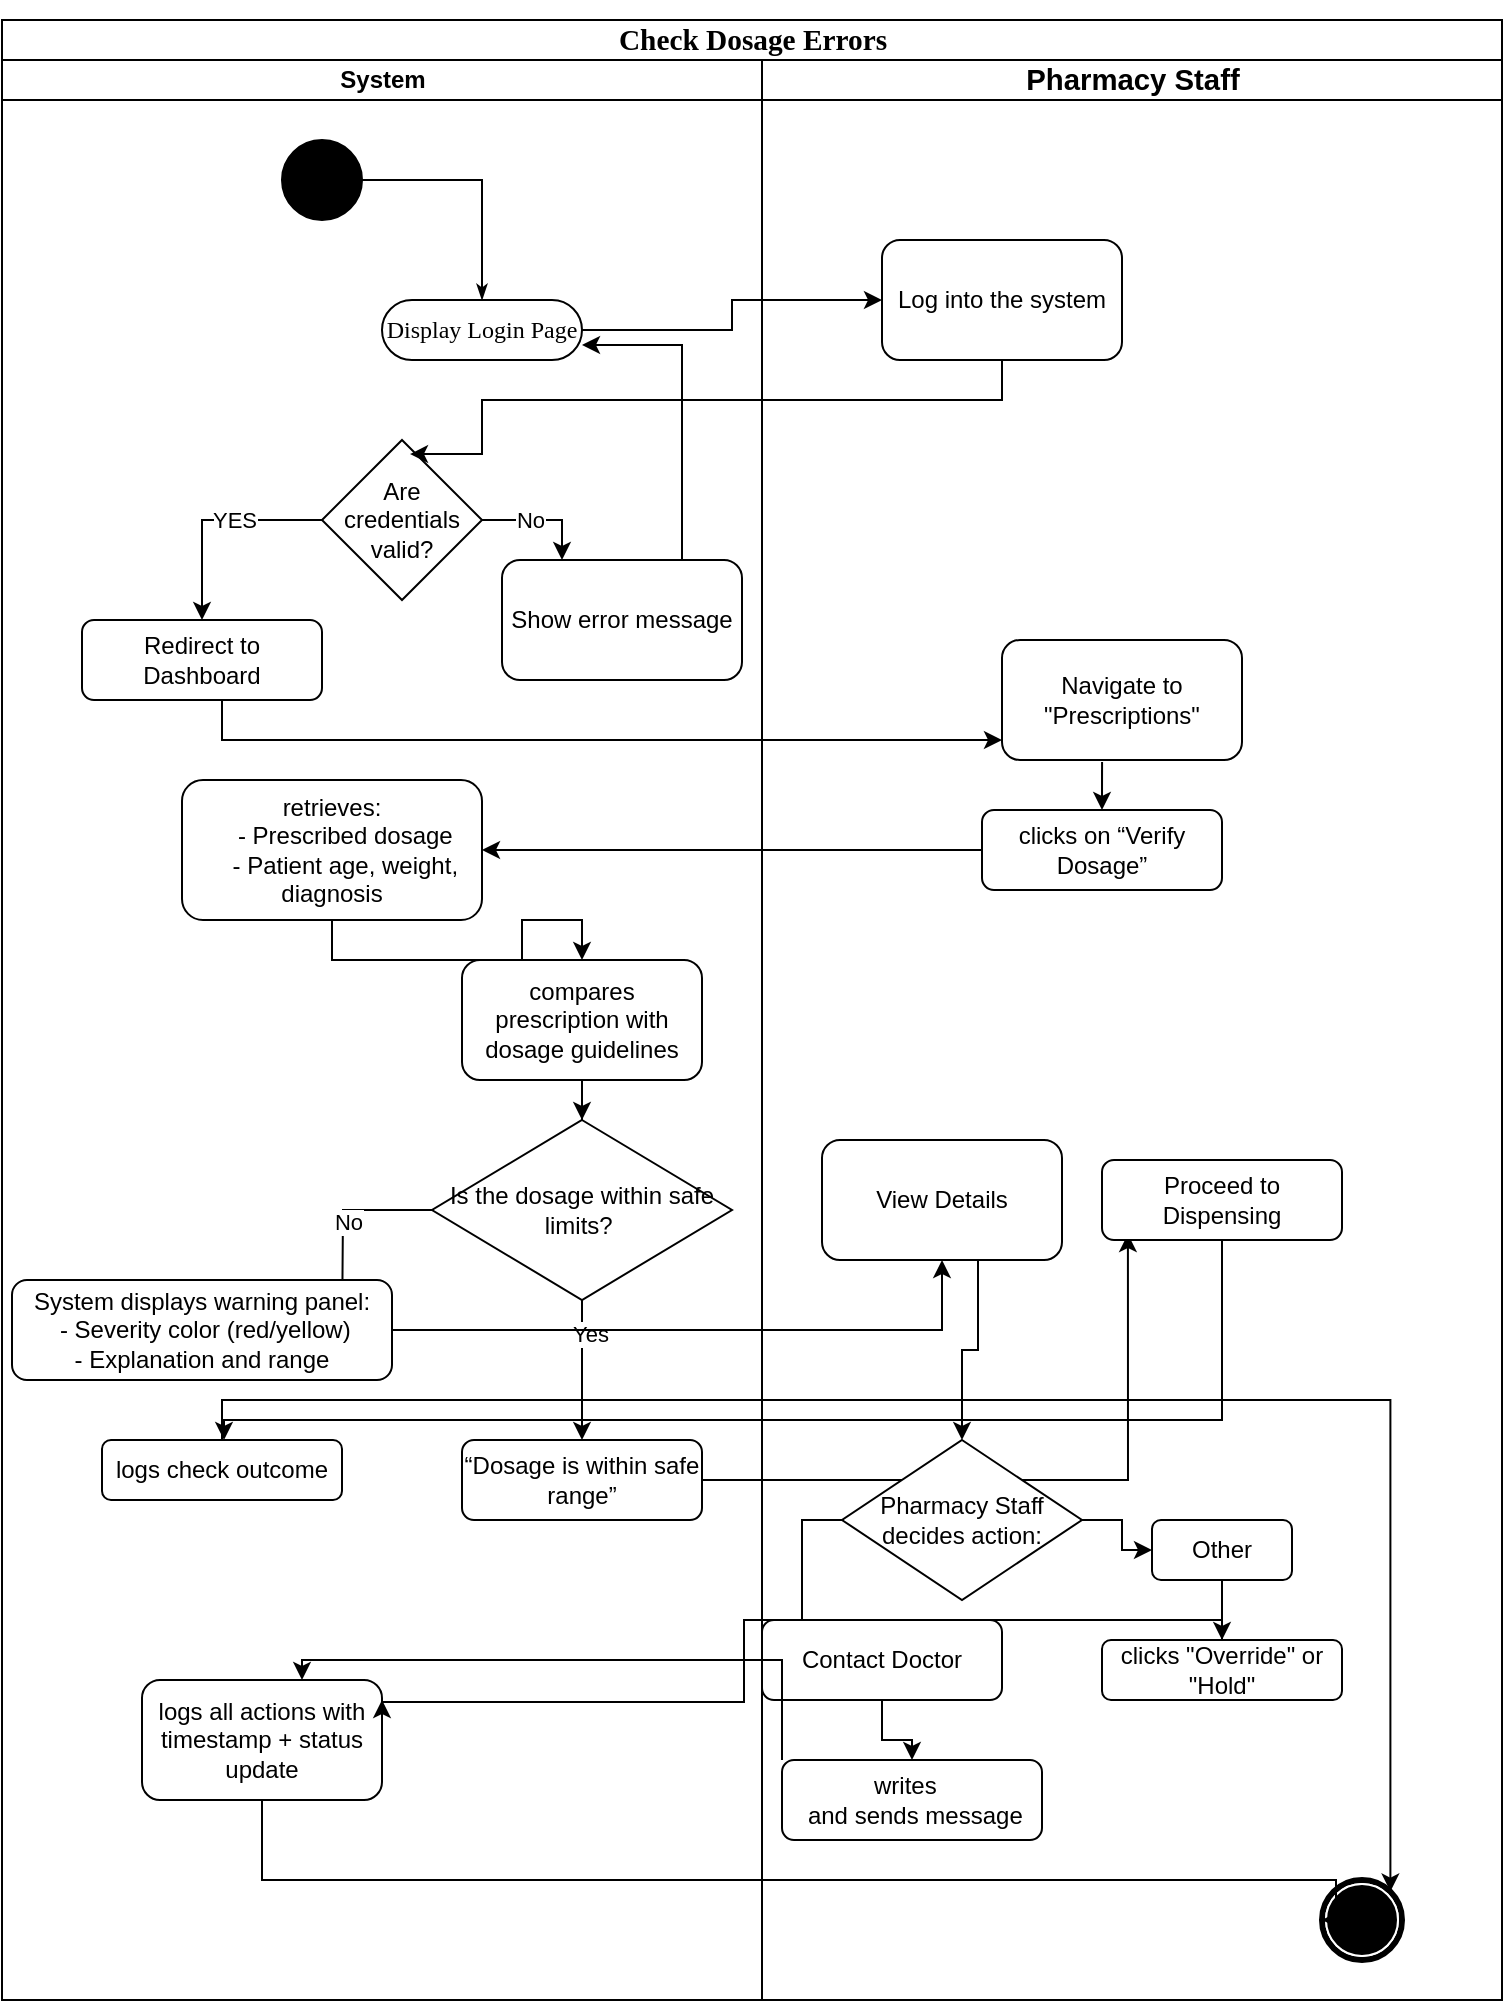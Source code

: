 <mxfile version="26.2.14">
  <diagram name="Page-1" id="0783ab3e-0a74-02c8-0abd-f7b4e66b4bec">
    <mxGraphModel dx="1426" dy="777" grid="1" gridSize="10" guides="1" tooltips="1" connect="1" arrows="1" fold="1" page="1" pageScale="1" pageWidth="850" pageHeight="1100" background="none" math="0" shadow="0">
      <root>
        <mxCell id="0" />
        <mxCell id="1" parent="0" />
        <mxCell id="1c1d494c118603dd-1" value="&lt;p data-pm-slice=&quot;0 0 []&quot;&gt;&lt;span style=&quot;font-size:11.0pt;line-height:107%;&lt;br/&gt;font-family:&amp;quot;Arial&amp;quot;,sans-serif;mso-fareast-font-family:Calibri;mso-fareast-theme-font:&lt;br/&gt;minor-latin;mso-ansi-language:EN-US;mso-fareast-language:EN-US;mso-bidi-language:&lt;br/&gt;AR-SA&quot;&gt;Check Dosage Errors&lt;/span&gt;&lt;/p&gt;" style="swimlane;html=1;childLayout=stackLayout;startSize=20;rounded=0;shadow=0;comic=0;labelBackgroundColor=none;strokeWidth=1;fontFamily=Verdana;fontSize=12;align=center;" parent="1" vertex="1">
          <mxGeometry x="40" y="20" width="750" height="990" as="geometry" />
        </mxCell>
        <mxCell id="1c1d494c118603dd-2" value="System" style="swimlane;html=1;startSize=20;" parent="1c1d494c118603dd-1" vertex="1">
          <mxGeometry y="20" width="380" height="970" as="geometry" />
        </mxCell>
        <mxCell id="E_MisQqpZ38DkiACrcF2-5" value="" style="ellipse;whiteSpace=wrap;html=1;rounded=0;shadow=0;comic=0;labelBackgroundColor=none;strokeWidth=1;fillColor=#000000;fontFamily=Verdana;fontSize=12;align=center;" vertex="1" parent="1c1d494c118603dd-2">
          <mxGeometry x="140" y="40" width="40" height="40" as="geometry" />
        </mxCell>
        <mxCell id="E_MisQqpZ38DkiACrcF2-6" value="Display Login Page" style="rounded=1;whiteSpace=wrap;html=1;shadow=0;comic=0;labelBackgroundColor=none;strokeWidth=1;fontFamily=Verdana;fontSize=12;align=center;arcSize=50;" vertex="1" parent="1c1d494c118603dd-2">
          <mxGeometry x="190" y="120" width="100" height="30" as="geometry" />
        </mxCell>
        <mxCell id="E_MisQqpZ38DkiACrcF2-4" style="edgeStyle=orthogonalEdgeStyle;rounded=0;html=1;labelBackgroundColor=none;startArrow=none;startFill=0;startSize=5;endArrow=classicThin;endFill=1;endSize=5;jettySize=auto;orthogonalLoop=1;strokeWidth=1;fontFamily=Verdana;fontSize=12" edge="1" parent="1c1d494c118603dd-2" source="E_MisQqpZ38DkiACrcF2-5" target="E_MisQqpZ38DkiACrcF2-6">
          <mxGeometry relative="1" as="geometry" />
        </mxCell>
        <mxCell id="E_MisQqpZ38DkiACrcF2-34" value="Are credentials valid?" style="rhombus;whiteSpace=wrap;html=1;" vertex="1" parent="1c1d494c118603dd-2">
          <mxGeometry x="160" y="190" width="80" height="80" as="geometry" />
        </mxCell>
        <mxCell id="E_MisQqpZ38DkiACrcF2-37" value="Redirect to Dashboard" style="rounded=1;whiteSpace=wrap;html=1;" vertex="1" parent="1c1d494c118603dd-2">
          <mxGeometry x="40" y="280" width="120" height="40" as="geometry" />
        </mxCell>
        <mxCell id="E_MisQqpZ38DkiACrcF2-36" style="edgeStyle=orthogonalEdgeStyle;rounded=0;orthogonalLoop=1;jettySize=auto;html=1;exitX=0;exitY=0.5;exitDx=0;exitDy=0;" edge="1" parent="1c1d494c118603dd-2" source="E_MisQqpZ38DkiACrcF2-34" target="E_MisQqpZ38DkiACrcF2-37">
          <mxGeometry relative="1" as="geometry">
            <mxPoint x="240" y="340" as="targetPoint" />
          </mxGeometry>
        </mxCell>
        <mxCell id="E_MisQqpZ38DkiACrcF2-38" value="YES" style="edgeLabel;html=1;align=center;verticalAlign=middle;resizable=0;points=[];" vertex="1" connectable="0" parent="E_MisQqpZ38DkiACrcF2-36">
          <mxGeometry x="-0.2" relative="1" as="geometry">
            <mxPoint as="offset" />
          </mxGeometry>
        </mxCell>
        <mxCell id="E_MisQqpZ38DkiACrcF2-42" style="edgeStyle=orthogonalEdgeStyle;rounded=0;orthogonalLoop=1;jettySize=auto;html=1;entryX=1;entryY=0.75;entryDx=0;entryDy=0;exitX=0.75;exitY=0;exitDx=0;exitDy=0;" edge="1" parent="1c1d494c118603dd-2" source="E_MisQqpZ38DkiACrcF2-40" target="E_MisQqpZ38DkiACrcF2-6">
          <mxGeometry relative="1" as="geometry">
            <Array as="points">
              <mxPoint x="340" y="143" />
            </Array>
          </mxGeometry>
        </mxCell>
        <mxCell id="E_MisQqpZ38DkiACrcF2-40" value="Show error message" style="rounded=1;whiteSpace=wrap;html=1;" vertex="1" parent="1c1d494c118603dd-2">
          <mxGeometry x="250" y="250" width="120" height="60" as="geometry" />
        </mxCell>
        <mxCell id="E_MisQqpZ38DkiACrcF2-39" style="edgeStyle=orthogonalEdgeStyle;rounded=0;orthogonalLoop=1;jettySize=auto;html=1;entryX=0.25;entryY=0;entryDx=0;entryDy=0;" edge="1" parent="1c1d494c118603dd-2" source="E_MisQqpZ38DkiACrcF2-34" target="E_MisQqpZ38DkiACrcF2-40">
          <mxGeometry relative="1" as="geometry">
            <mxPoint x="260" y="340" as="targetPoint" />
          </mxGeometry>
        </mxCell>
        <mxCell id="E_MisQqpZ38DkiACrcF2-41" value="No" style="edgeLabel;html=1;align=center;verticalAlign=middle;resizable=0;points=[];" vertex="1" connectable="0" parent="E_MisQqpZ38DkiACrcF2-39">
          <mxGeometry x="-0.2" relative="1" as="geometry">
            <mxPoint as="offset" />
          </mxGeometry>
        </mxCell>
        <mxCell id="E_MisQqpZ38DkiACrcF2-127" style="edgeStyle=orthogonalEdgeStyle;rounded=0;orthogonalLoop=1;jettySize=auto;html=1;" edge="1" parent="1c1d494c118603dd-2" source="E_MisQqpZ38DkiACrcF2-75">
          <mxGeometry relative="1" as="geometry">
            <mxPoint x="170" y="640" as="targetPoint" />
          </mxGeometry>
        </mxCell>
        <mxCell id="E_MisQqpZ38DkiACrcF2-128" value="No" style="edgeLabel;html=1;align=center;verticalAlign=middle;resizable=0;points=[];" vertex="1" connectable="0" parent="E_MisQqpZ38DkiACrcF2-127">
          <mxGeometry x="-0.09" y="2" relative="1" as="geometry">
            <mxPoint as="offset" />
          </mxGeometry>
        </mxCell>
        <mxCell id="E_MisQqpZ38DkiACrcF2-75" value="Is the dosage within safe limits?&amp;nbsp;" style="rhombus;whiteSpace=wrap;html=1;" vertex="1" parent="1c1d494c118603dd-2">
          <mxGeometry x="215" y="530" width="150" height="90" as="geometry" />
        </mxCell>
        <mxCell id="E_MisQqpZ38DkiACrcF2-78" value="System displays warning panel:&lt;div&gt;&amp;nbsp;- Severity color (red/yellow)&lt;/div&gt;&lt;div&gt;- Explanation and range&lt;/div&gt;" style="rounded=1;whiteSpace=wrap;html=1;" vertex="1" parent="1c1d494c118603dd-2">
          <mxGeometry x="5" y="610" width="190" height="50" as="geometry" />
        </mxCell>
        <mxCell id="E_MisQqpZ38DkiACrcF2-104" value="&lt;div&gt;retrieves:&lt;/div&gt;&lt;div&gt;&amp;nbsp; &amp;nbsp; - Prescribed dosage&lt;/div&gt;&lt;div&gt;&amp;nbsp; &amp;nbsp; - Patient age, weight, diagnosis&lt;/div&gt;" style="rounded=1;whiteSpace=wrap;html=1;" vertex="1" parent="1c1d494c118603dd-2">
          <mxGeometry x="90" y="360" width="150" height="70" as="geometry" />
        </mxCell>
        <mxCell id="E_MisQqpZ38DkiACrcF2-111" style="edgeStyle=orthogonalEdgeStyle;rounded=0;orthogonalLoop=1;jettySize=auto;html=1;" edge="1" parent="1c1d494c118603dd-2" source="E_MisQqpZ38DkiACrcF2-106" target="E_MisQqpZ38DkiACrcF2-75">
          <mxGeometry relative="1" as="geometry" />
        </mxCell>
        <mxCell id="E_MisQqpZ38DkiACrcF2-106" value="compares prescription with dosage guidelines" style="rounded=1;whiteSpace=wrap;html=1;" vertex="1" parent="1c1d494c118603dd-2">
          <mxGeometry x="230" y="450" width="120" height="60" as="geometry" />
        </mxCell>
        <mxCell id="E_MisQqpZ38DkiACrcF2-105" style="edgeStyle=orthogonalEdgeStyle;rounded=0;orthogonalLoop=1;jettySize=auto;html=1;" edge="1" parent="1c1d494c118603dd-2" source="E_MisQqpZ38DkiACrcF2-104" target="E_MisQqpZ38DkiACrcF2-106">
          <mxGeometry relative="1" as="geometry">
            <mxPoint x="200" y="490" as="targetPoint" />
          </mxGeometry>
        </mxCell>
        <mxCell id="E_MisQqpZ38DkiACrcF2-113" value="“Dosage is within safe range”" style="rounded=1;whiteSpace=wrap;html=1;" vertex="1" parent="1c1d494c118603dd-2">
          <mxGeometry x="230" y="690" width="120" height="40" as="geometry" />
        </mxCell>
        <mxCell id="E_MisQqpZ38DkiACrcF2-112" style="edgeStyle=orthogonalEdgeStyle;rounded=0;orthogonalLoop=1;jettySize=auto;html=1;" edge="1" parent="1c1d494c118603dd-2" source="E_MisQqpZ38DkiACrcF2-75" target="E_MisQqpZ38DkiACrcF2-113">
          <mxGeometry relative="1" as="geometry">
            <mxPoint x="260" y="700" as="targetPoint" />
          </mxGeometry>
        </mxCell>
        <mxCell id="E_MisQqpZ38DkiACrcF2-114" value="Yes" style="edgeLabel;html=1;align=center;verticalAlign=middle;resizable=0;points=[];" vertex="1" connectable="0" parent="E_MisQqpZ38DkiACrcF2-112">
          <mxGeometry x="-0.525" y="4" relative="1" as="geometry">
            <mxPoint as="offset" />
          </mxGeometry>
        </mxCell>
        <mxCell id="E_MisQqpZ38DkiACrcF2-147" value="logs all actions with timestamp + status update" style="rounded=1;whiteSpace=wrap;html=1;" vertex="1" parent="1c1d494c118603dd-2">
          <mxGeometry x="70" y="810" width="120" height="60" as="geometry" />
        </mxCell>
        <mxCell id="E_MisQqpZ38DkiACrcF2-32" style="edgeStyle=orthogonalEdgeStyle;rounded=0;orthogonalLoop=1;jettySize=auto;html=1;" edge="1" parent="1c1d494c118603dd-1" source="E_MisQqpZ38DkiACrcF2-6" target="E_MisQqpZ38DkiACrcF2-33">
          <mxGeometry relative="1" as="geometry">
            <mxPoint x="420" y="155" as="targetPoint" />
          </mxGeometry>
        </mxCell>
        <mxCell id="E_MisQqpZ38DkiACrcF2-35" style="edgeStyle=orthogonalEdgeStyle;rounded=0;orthogonalLoop=1;jettySize=auto;html=1;entryX=0.55;entryY=0.088;entryDx=0;entryDy=0;entryPerimeter=0;" edge="1" parent="1c1d494c118603dd-1" source="E_MisQqpZ38DkiACrcF2-33" target="E_MisQqpZ38DkiACrcF2-34">
          <mxGeometry relative="1" as="geometry">
            <Array as="points">
              <mxPoint x="500" y="190" />
              <mxPoint x="240" y="190" />
              <mxPoint x="240" y="217" />
            </Array>
          </mxGeometry>
        </mxCell>
        <mxCell id="E_MisQqpZ38DkiACrcF2-43" style="edgeStyle=orthogonalEdgeStyle;rounded=0;orthogonalLoop=1;jettySize=auto;html=1;exitX=0.5;exitY=1;exitDx=0;exitDy=0;" edge="1" parent="1c1d494c118603dd-1" source="E_MisQqpZ38DkiACrcF2-37" target="E_MisQqpZ38DkiACrcF2-44">
          <mxGeometry relative="1" as="geometry">
            <mxPoint x="490" y="420" as="targetPoint" />
            <Array as="points">
              <mxPoint x="110" y="340" />
              <mxPoint x="110" y="360" />
              <mxPoint x="550" y="360" />
            </Array>
          </mxGeometry>
        </mxCell>
        <mxCell id="E_MisQqpZ38DkiACrcF2-103" style="edgeStyle=orthogonalEdgeStyle;rounded=0;orthogonalLoop=1;jettySize=auto;html=1;" edge="1" parent="1c1d494c118603dd-1" source="E_MisQqpZ38DkiACrcF2-46" target="E_MisQqpZ38DkiACrcF2-104">
          <mxGeometry relative="1" as="geometry">
            <mxPoint x="260" y="440" as="targetPoint" />
          </mxGeometry>
        </mxCell>
        <mxCell id="E_MisQqpZ38DkiACrcF2-115" style="edgeStyle=orthogonalEdgeStyle;rounded=0;orthogonalLoop=1;jettySize=auto;html=1;" edge="1" parent="1c1d494c118603dd-1" source="E_MisQqpZ38DkiACrcF2-78" target="E_MisQqpZ38DkiACrcF2-116">
          <mxGeometry relative="1" as="geometry">
            <mxPoint x="440" y="700" as="targetPoint" />
          </mxGeometry>
        </mxCell>
        <mxCell id="E_MisQqpZ38DkiACrcF2-117" style="edgeStyle=orthogonalEdgeStyle;rounded=0;orthogonalLoop=1;jettySize=auto;html=1;entryX=0.108;entryY=0.925;entryDx=0;entryDy=0;entryPerimeter=0;" edge="1" parent="1c1d494c118603dd-1" source="E_MisQqpZ38DkiACrcF2-113" target="E_MisQqpZ38DkiACrcF2-119">
          <mxGeometry relative="1" as="geometry">
            <mxPoint x="610" y="760" as="targetPoint" />
          </mxGeometry>
        </mxCell>
        <mxCell id="E_MisQqpZ38DkiACrcF2-3" value="&lt;span style=&quot;font-size:11.0pt;line-height:107%;&lt;br/&gt;font-family:&amp;quot;Arial&amp;quot;,sans-serif;mso-fareast-font-family:Calibri;mso-fareast-theme-font:&lt;br/&gt;minor-latin;mso-ansi-language:EN-US;mso-fareast-language:EN-US;mso-bidi-language:&lt;br/&gt;AR-SA&quot;&gt;Pharmacy Staff&lt;/span&gt;" style="swimlane;html=1;startSize=20;" vertex="1" parent="1c1d494c118603dd-1">
          <mxGeometry x="380" y="20" width="370" height="970" as="geometry" />
        </mxCell>
        <mxCell id="E_MisQqpZ38DkiACrcF2-20" value="" style="shape=mxgraph.bpmn.shape;html=1;verticalLabelPosition=bottom;labelBackgroundColor=#ffffff;verticalAlign=top;perimeter=ellipsePerimeter;outline=end;symbol=terminate;rounded=0;shadow=0;comic=0;strokeWidth=1;fontFamily=Verdana;fontSize=12;align=center;" vertex="1" parent="E_MisQqpZ38DkiACrcF2-3">
          <mxGeometry x="280" y="910" width="40" height="40" as="geometry" />
        </mxCell>
        <mxCell id="E_MisQqpZ38DkiACrcF2-33" value="Log into the system" style="rounded=1;whiteSpace=wrap;html=1;" vertex="1" parent="E_MisQqpZ38DkiACrcF2-3">
          <mxGeometry x="60" y="90" width="120" height="60" as="geometry" />
        </mxCell>
        <mxCell id="E_MisQqpZ38DkiACrcF2-44" value="Navigate to &quot;Prescriptions&quot;" style="rounded=1;whiteSpace=wrap;html=1;" vertex="1" parent="E_MisQqpZ38DkiACrcF2-3">
          <mxGeometry x="120" y="290" width="120" height="60" as="geometry" />
        </mxCell>
        <mxCell id="E_MisQqpZ38DkiACrcF2-46" value="clicks on “Verify Dosage”" style="rounded=1;whiteSpace=wrap;html=1;" vertex="1" parent="E_MisQqpZ38DkiACrcF2-3">
          <mxGeometry x="110" y="375" width="120" height="40" as="geometry" />
        </mxCell>
        <mxCell id="E_MisQqpZ38DkiACrcF2-45" style="edgeStyle=orthogonalEdgeStyle;rounded=0;orthogonalLoop=1;jettySize=auto;html=1;exitX=0.417;exitY=1.017;exitDx=0;exitDy=0;exitPerimeter=0;" edge="1" parent="E_MisQqpZ38DkiACrcF2-3" source="E_MisQqpZ38DkiACrcF2-44" target="E_MisQqpZ38DkiACrcF2-46">
          <mxGeometry relative="1" as="geometry">
            <mxPoint x="-210" y="470" as="targetPoint" />
          </mxGeometry>
        </mxCell>
        <mxCell id="E_MisQqpZ38DkiACrcF2-133" style="edgeStyle=orthogonalEdgeStyle;rounded=0;orthogonalLoop=1;jettySize=auto;html=1;exitX=0.65;exitY=1;exitDx=0;exitDy=0;exitPerimeter=0;" edge="1" parent="E_MisQqpZ38DkiACrcF2-3" source="E_MisQqpZ38DkiACrcF2-116" target="E_MisQqpZ38DkiACrcF2-132">
          <mxGeometry relative="1" as="geometry" />
        </mxCell>
        <mxCell id="E_MisQqpZ38DkiACrcF2-116" value="View Details" style="rounded=1;whiteSpace=wrap;html=1;" vertex="1" parent="E_MisQqpZ38DkiACrcF2-3">
          <mxGeometry x="30" y="540" width="120" height="60" as="geometry" />
        </mxCell>
        <mxCell id="E_MisQqpZ38DkiACrcF2-119" value="Proceed to Dispensing" style="rounded=1;whiteSpace=wrap;html=1;" vertex="1" parent="E_MisQqpZ38DkiACrcF2-3">
          <mxGeometry x="170" y="550" width="120" height="40" as="geometry" />
        </mxCell>
        <mxCell id="E_MisQqpZ38DkiACrcF2-137" style="edgeStyle=orthogonalEdgeStyle;rounded=0;orthogonalLoop=1;jettySize=auto;html=1;" edge="1" parent="E_MisQqpZ38DkiACrcF2-3" source="E_MisQqpZ38DkiACrcF2-132">
          <mxGeometry relative="1" as="geometry">
            <mxPoint x="30" y="780" as="targetPoint" />
          </mxGeometry>
        </mxCell>
        <mxCell id="E_MisQqpZ38DkiACrcF2-132" value="Pharmacy Staff decides action:" style="rhombus;whiteSpace=wrap;html=1;" vertex="1" parent="E_MisQqpZ38DkiACrcF2-3">
          <mxGeometry x="40" y="690" width="120" height="80" as="geometry" />
        </mxCell>
        <mxCell id="E_MisQqpZ38DkiACrcF2-135" value="Contact Doctor" style="rounded=1;whiteSpace=wrap;html=1;" vertex="1" parent="E_MisQqpZ38DkiACrcF2-3">
          <mxGeometry y="780" width="120" height="40" as="geometry" />
        </mxCell>
        <mxCell id="E_MisQqpZ38DkiACrcF2-139" value="Other" style="rounded=1;whiteSpace=wrap;html=1;" vertex="1" parent="E_MisQqpZ38DkiACrcF2-3">
          <mxGeometry x="195" y="730" width="70" height="30" as="geometry" />
        </mxCell>
        <mxCell id="E_MisQqpZ38DkiACrcF2-138" style="edgeStyle=orthogonalEdgeStyle;rounded=0;orthogonalLoop=1;jettySize=auto;html=1;" edge="1" parent="E_MisQqpZ38DkiACrcF2-3" source="E_MisQqpZ38DkiACrcF2-132" target="E_MisQqpZ38DkiACrcF2-139">
          <mxGeometry relative="1" as="geometry">
            <mxPoint x="200" y="730" as="targetPoint" />
          </mxGeometry>
        </mxCell>
        <mxCell id="E_MisQqpZ38DkiACrcF2-145" style="edgeStyle=orthogonalEdgeStyle;rounded=0;orthogonalLoop=1;jettySize=auto;html=1;exitX=0;exitY=0;exitDx=0;exitDy=0;" edge="1" parent="E_MisQqpZ38DkiACrcF2-3" source="E_MisQqpZ38DkiACrcF2-141">
          <mxGeometry relative="1" as="geometry">
            <mxPoint x="-230" y="810" as="targetPoint" />
            <Array as="points">
              <mxPoint x="10" y="800" />
              <mxPoint x="-230" y="800" />
            </Array>
          </mxGeometry>
        </mxCell>
        <mxCell id="E_MisQqpZ38DkiACrcF2-141" value="writes&amp;nbsp;&amp;nbsp;&lt;br&gt;&amp;nbsp;and sends message" style="rounded=1;whiteSpace=wrap;html=1;" vertex="1" parent="E_MisQqpZ38DkiACrcF2-3">
          <mxGeometry x="10" y="850" width="130" height="40" as="geometry" />
        </mxCell>
        <mxCell id="E_MisQqpZ38DkiACrcF2-140" style="edgeStyle=orthogonalEdgeStyle;rounded=0;orthogonalLoop=1;jettySize=auto;html=1;" edge="1" parent="E_MisQqpZ38DkiACrcF2-3" source="E_MisQqpZ38DkiACrcF2-135" target="E_MisQqpZ38DkiACrcF2-141">
          <mxGeometry relative="1" as="geometry">
            <mxPoint x="60" y="850" as="targetPoint" />
          </mxGeometry>
        </mxCell>
        <mxCell id="E_MisQqpZ38DkiACrcF2-146" style="edgeStyle=orthogonalEdgeStyle;rounded=0;orthogonalLoop=1;jettySize=auto;html=1;" edge="1" parent="E_MisQqpZ38DkiACrcF2-3" source="E_MisQqpZ38DkiACrcF2-143">
          <mxGeometry relative="1" as="geometry">
            <mxPoint x="-190" y="820" as="targetPoint" />
            <Array as="points">
              <mxPoint x="230" y="780" />
              <mxPoint x="-9" y="780" />
              <mxPoint x="-9" y="821" />
            </Array>
          </mxGeometry>
        </mxCell>
        <mxCell id="E_MisQqpZ38DkiACrcF2-143" value="clicks&amp;nbsp;&quot;Override&quot; or &quot;Hold&quot;" style="rounded=1;whiteSpace=wrap;html=1;" vertex="1" parent="E_MisQqpZ38DkiACrcF2-3">
          <mxGeometry x="170" y="790" width="120" height="30" as="geometry" />
        </mxCell>
        <mxCell id="E_MisQqpZ38DkiACrcF2-142" style="edgeStyle=orthogonalEdgeStyle;rounded=0;orthogonalLoop=1;jettySize=auto;html=1;" edge="1" parent="E_MisQqpZ38DkiACrcF2-3" source="E_MisQqpZ38DkiACrcF2-139" target="E_MisQqpZ38DkiACrcF2-143">
          <mxGeometry relative="1" as="geometry">
            <mxPoint x="230" y="790" as="targetPoint" />
          </mxGeometry>
        </mxCell>
        <mxCell id="E_MisQqpZ38DkiACrcF2-148" style="edgeStyle=orthogonalEdgeStyle;rounded=0;orthogonalLoop=1;jettySize=auto;html=1;entryX=0;entryY=0.5;entryDx=0;entryDy=0;" edge="1" parent="1c1d494c118603dd-1" source="E_MisQqpZ38DkiACrcF2-147" target="E_MisQqpZ38DkiACrcF2-20">
          <mxGeometry relative="1" as="geometry">
            <Array as="points">
              <mxPoint x="130" y="930" />
              <mxPoint x="667" y="930" />
              <mxPoint x="667" y="950" />
            </Array>
          </mxGeometry>
        </mxCell>
        <mxCell id="E_MisQqpZ38DkiACrcF2-130" value="logs check outcome" style="rounded=1;whiteSpace=wrap;html=1;" vertex="1" parent="1">
          <mxGeometry x="90" y="730" width="120" height="30" as="geometry" />
        </mxCell>
        <mxCell id="E_MisQqpZ38DkiACrcF2-129" style="edgeStyle=orthogonalEdgeStyle;rounded=0;orthogonalLoop=1;jettySize=auto;html=1;" edge="1" parent="1" source="E_MisQqpZ38DkiACrcF2-119" target="E_MisQqpZ38DkiACrcF2-130">
          <mxGeometry relative="1" as="geometry">
            <mxPoint x="150" y="760" as="targetPoint" />
            <Array as="points">
              <mxPoint x="650" y="720" />
              <mxPoint x="151" y="720" />
            </Array>
          </mxGeometry>
        </mxCell>
        <mxCell id="E_MisQqpZ38DkiACrcF2-131" style="edgeStyle=orthogonalEdgeStyle;rounded=0;orthogonalLoop=1;jettySize=auto;html=1;entryX=0.855;entryY=0.145;entryDx=0;entryDy=0;entryPerimeter=0;" edge="1" parent="1" source="E_MisQqpZ38DkiACrcF2-130" target="E_MisQqpZ38DkiACrcF2-20">
          <mxGeometry relative="1" as="geometry">
            <Array as="points">
              <mxPoint x="150" y="710" />
              <mxPoint x="734" y="710" />
            </Array>
          </mxGeometry>
        </mxCell>
      </root>
    </mxGraphModel>
  </diagram>
</mxfile>
